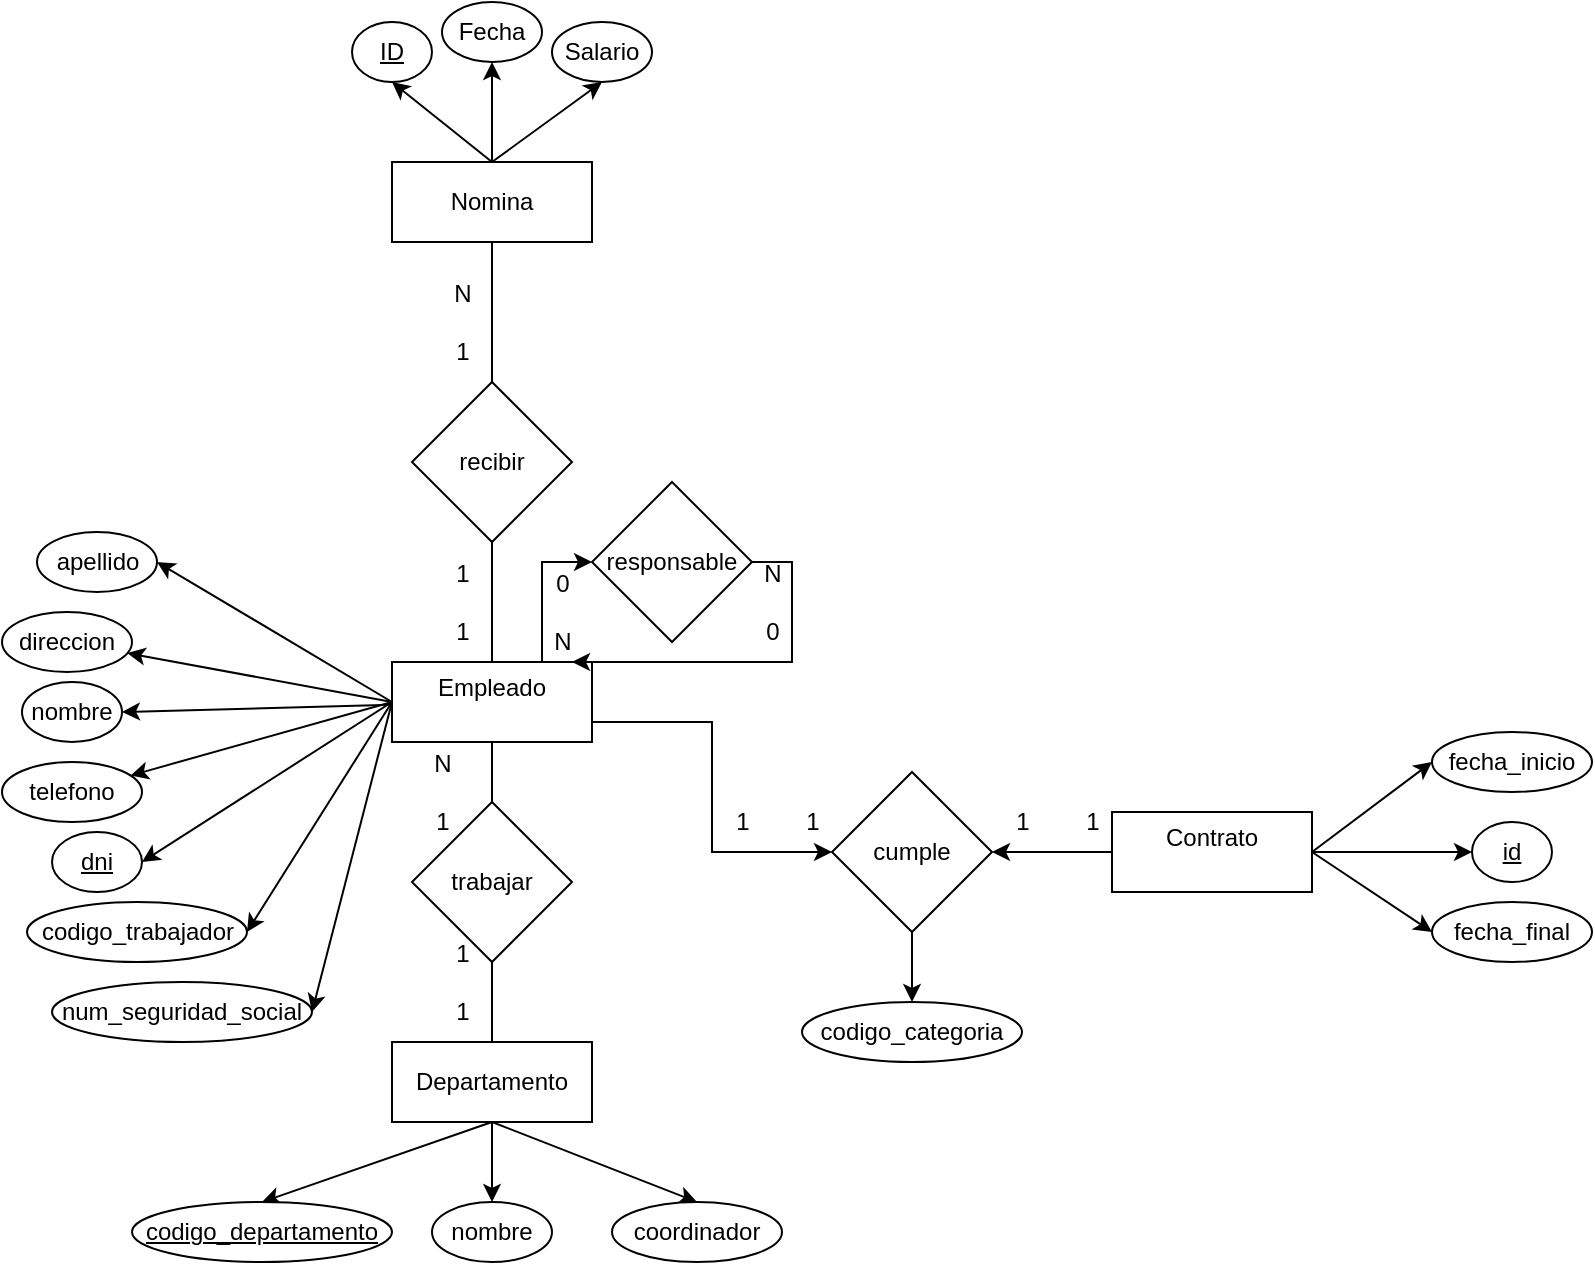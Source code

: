 <mxfile version="22.0.4" type="github">
  <diagram id="R2lEEEUBdFMjLlhIrx00" name="Page-1">
    <mxGraphModel dx="593" dy="650" grid="1" gridSize="10" guides="1" tooltips="1" connect="1" arrows="1" fold="1" page="1" pageScale="1" pageWidth="850" pageHeight="1100" math="0" shadow="0" extFonts="Permanent Marker^https://fonts.googleapis.com/css?family=Permanent+Marker">
      <root>
        <mxCell id="0" />
        <mxCell id="1" parent="0" />
        <mxCell id="3SikMaQqx24hYYzQRcf_-10" style="edgeStyle=orthogonalEdgeStyle;rounded=0;orthogonalLoop=1;jettySize=auto;html=1;exitX=0.75;exitY=0;exitDx=0;exitDy=0;entryX=0;entryY=0.5;entryDx=0;entryDy=0;" parent="1" source="3SikMaQqx24hYYzQRcf_-1" target="3SikMaQqx24hYYzQRcf_-9" edge="1">
          <mxGeometry relative="1" as="geometry" />
        </mxCell>
        <mxCell id="3SikMaQqx24hYYzQRcf_-19" style="edgeStyle=orthogonalEdgeStyle;rounded=0;orthogonalLoop=1;jettySize=auto;html=1;entryX=0.5;entryY=1;entryDx=0;entryDy=0;startArrow=none;startFill=0;endArrow=none;endFill=0;" parent="1" source="3SikMaQqx24hYYzQRcf_-1" target="3SikMaQqx24hYYzQRcf_-18" edge="1">
          <mxGeometry relative="1" as="geometry" />
        </mxCell>
        <mxCell id="9v373RIxAoX46_WUt1OM-5" style="rounded=0;orthogonalLoop=1;jettySize=auto;html=1;exitX=0;exitY=0.5;exitDx=0;exitDy=0;" parent="1" source="3SikMaQqx24hYYzQRcf_-1" target="3SikMaQqx24hYYzQRcf_-29" edge="1">
          <mxGeometry relative="1" as="geometry" />
        </mxCell>
        <mxCell id="9v373RIxAoX46_WUt1OM-6" style="rounded=0;orthogonalLoop=1;jettySize=auto;html=1;exitX=0;exitY=0.5;exitDx=0;exitDy=0;" parent="1" source="3SikMaQqx24hYYzQRcf_-1" target="3SikMaQqx24hYYzQRcf_-28" edge="1">
          <mxGeometry relative="1" as="geometry" />
        </mxCell>
        <mxCell id="9v373RIxAoX46_WUt1OM-7" style="rounded=0;orthogonalLoop=1;jettySize=auto;html=1;entryX=1;entryY=0.5;entryDx=0;entryDy=0;" parent="1" source="3SikMaQqx24hYYzQRcf_-1" target="3SikMaQqx24hYYzQRcf_-27" edge="1">
          <mxGeometry relative="1" as="geometry" />
        </mxCell>
        <mxCell id="9v373RIxAoX46_WUt1OM-8" style="edgeStyle=none;rounded=0;orthogonalLoop=1;jettySize=auto;html=1;entryX=1;entryY=0.5;entryDx=0;entryDy=0;exitX=0;exitY=0.5;exitDx=0;exitDy=0;" parent="1" source="3SikMaQqx24hYYzQRcf_-1" target="3SikMaQqx24hYYzQRcf_-23" edge="1">
          <mxGeometry relative="1" as="geometry" />
        </mxCell>
        <mxCell id="9v373RIxAoX46_WUt1OM-10" style="edgeStyle=none;rounded=0;orthogonalLoop=1;jettySize=auto;html=1;entryX=1;entryY=0.5;entryDx=0;entryDy=0;exitX=0;exitY=0.5;exitDx=0;exitDy=0;" parent="1" source="3SikMaQqx24hYYzQRcf_-1" target="3SikMaQqx24hYYzQRcf_-25" edge="1">
          <mxGeometry relative="1" as="geometry" />
        </mxCell>
        <mxCell id="9v373RIxAoX46_WUt1OM-11" style="edgeStyle=none;rounded=0;orthogonalLoop=1;jettySize=auto;html=1;entryX=1;entryY=0.5;entryDx=0;entryDy=0;exitX=0;exitY=0.5;exitDx=0;exitDy=0;" parent="1" source="3SikMaQqx24hYYzQRcf_-1" target="3SikMaQqx24hYYzQRcf_-24" edge="1">
          <mxGeometry relative="1" as="geometry" />
        </mxCell>
        <mxCell id="9v373RIxAoX46_WUt1OM-20" style="edgeStyle=orthogonalEdgeStyle;rounded=0;orthogonalLoop=1;jettySize=auto;html=1;exitX=1;exitY=0.75;exitDx=0;exitDy=0;entryX=0;entryY=0.5;entryDx=0;entryDy=0;" parent="1" source="3SikMaQqx24hYYzQRcf_-1" target="9v373RIxAoX46_WUt1OM-21" edge="1">
          <mxGeometry relative="1" as="geometry">
            <mxPoint x="570" y="530" as="targetPoint" />
            <mxPoint x="485" y="465" as="sourcePoint" />
          </mxGeometry>
        </mxCell>
        <mxCell id="a3Y02O8ZAeUI9-SKqBNn-1" style="rounded=0;orthogonalLoop=1;jettySize=auto;html=1;entryX=1;entryY=0.5;entryDx=0;entryDy=0;exitX=0;exitY=0.5;exitDx=0;exitDy=0;" edge="1" parent="1" source="3SikMaQqx24hYYzQRcf_-1" target="3SikMaQqx24hYYzQRcf_-26">
          <mxGeometry relative="1" as="geometry" />
        </mxCell>
        <mxCell id="3SikMaQqx24hYYzQRcf_-1" value="&#xa;Empleado&#xa;&#xa;" style="rounded=0;whiteSpace=wrap;html=1;" parent="1" vertex="1">
          <mxGeometry x="390" y="450" width="100" height="40" as="geometry" />
        </mxCell>
        <mxCell id="9v373RIxAoX46_WUt1OM-12" style="edgeStyle=none;rounded=0;orthogonalLoop=1;jettySize=auto;html=1;entryX=0.5;entryY=0;entryDx=0;entryDy=0;exitX=0.5;exitY=1;exitDx=0;exitDy=0;" parent="1" source="3SikMaQqx24hYYzQRcf_-2" target="3SikMaQqx24hYYzQRcf_-37" edge="1">
          <mxGeometry relative="1" as="geometry" />
        </mxCell>
        <mxCell id="9v373RIxAoX46_WUt1OM-13" style="edgeStyle=none;rounded=0;orthogonalLoop=1;jettySize=auto;html=1;entryX=0.5;entryY=0;entryDx=0;entryDy=0;exitX=0.5;exitY=1;exitDx=0;exitDy=0;" parent="1" source="3SikMaQqx24hYYzQRcf_-2" target="3SikMaQqx24hYYzQRcf_-38" edge="1">
          <mxGeometry relative="1" as="geometry" />
        </mxCell>
        <mxCell id="9v373RIxAoX46_WUt1OM-17" style="edgeStyle=none;rounded=0;orthogonalLoop=1;jettySize=auto;html=1;entryX=0.5;entryY=0;entryDx=0;entryDy=0;exitX=0.5;exitY=1;exitDx=0;exitDy=0;" parent="1" source="3SikMaQqx24hYYzQRcf_-2" target="9v373RIxAoX46_WUt1OM-16" edge="1">
          <mxGeometry relative="1" as="geometry" />
        </mxCell>
        <mxCell id="3SikMaQqx24hYYzQRcf_-2" value="Departamento" style="rounded=0;whiteSpace=wrap;html=1;" parent="1" vertex="1">
          <mxGeometry x="390" y="640" width="100" height="40" as="geometry" />
        </mxCell>
        <mxCell id="9v373RIxAoX46_WUt1OM-24" style="edgeStyle=none;rounded=0;orthogonalLoop=1;jettySize=auto;html=1;entryX=0;entryY=0.5;entryDx=0;entryDy=0;exitX=1;exitY=0.5;exitDx=0;exitDy=0;" parent="1" source="3SikMaQqx24hYYzQRcf_-3" target="3SikMaQqx24hYYzQRcf_-48" edge="1">
          <mxGeometry relative="1" as="geometry" />
        </mxCell>
        <mxCell id="9v373RIxAoX46_WUt1OM-25" style="edgeStyle=none;rounded=0;orthogonalLoop=1;jettySize=auto;html=1;entryX=0;entryY=0.5;entryDx=0;entryDy=0;exitX=1;exitY=0.5;exitDx=0;exitDy=0;" parent="1" source="3SikMaQqx24hYYzQRcf_-3" target="3SikMaQqx24hYYzQRcf_-50" edge="1">
          <mxGeometry relative="1" as="geometry" />
        </mxCell>
        <mxCell id="9v373RIxAoX46_WUt1OM-26" style="edgeStyle=none;rounded=0;orthogonalLoop=1;jettySize=auto;html=1;entryX=0;entryY=0.5;entryDx=0;entryDy=0;" parent="1" source="3SikMaQqx24hYYzQRcf_-3" target="3SikMaQqx24hYYzQRcf_-47" edge="1">
          <mxGeometry relative="1" as="geometry" />
        </mxCell>
        <mxCell id="3SikMaQqx24hYYzQRcf_-3" value="&lt;div&gt;Contrato&lt;/div&gt;&lt;div&gt;&lt;br&gt;&lt;/div&gt;" style="rounded=0;whiteSpace=wrap;html=1;" parent="1" vertex="1">
          <mxGeometry x="750" y="525" width="100" height="40" as="geometry" />
        </mxCell>
        <mxCell id="3SikMaQqx24hYYzQRcf_-20" style="edgeStyle=orthogonalEdgeStyle;rounded=0;orthogonalLoop=1;jettySize=auto;html=1;entryX=0.5;entryY=0;entryDx=0;entryDy=0;startArrow=none;startFill=0;endArrow=none;endFill=0;" parent="1" source="3SikMaQqx24hYYzQRcf_-5" target="3SikMaQqx24hYYzQRcf_-18" edge="1">
          <mxGeometry relative="1" as="geometry" />
        </mxCell>
        <mxCell id="3SikMaQqx24hYYzQRcf_-57" style="rounded=0;orthogonalLoop=1;jettySize=auto;html=1;exitX=0.5;exitY=0;exitDx=0;exitDy=0;entryX=0.5;entryY=1;entryDx=0;entryDy=0;" parent="1" source="3SikMaQqx24hYYzQRcf_-5" target="3SikMaQqx24hYYzQRcf_-54" edge="1">
          <mxGeometry relative="1" as="geometry" />
        </mxCell>
        <mxCell id="3SikMaQqx24hYYzQRcf_-58" style="rounded=0;orthogonalLoop=1;jettySize=auto;html=1;exitX=0.5;exitY=0;exitDx=0;exitDy=0;entryX=0.5;entryY=1;entryDx=0;entryDy=0;" parent="1" source="3SikMaQqx24hYYzQRcf_-5" target="3SikMaQqx24hYYzQRcf_-55" edge="1">
          <mxGeometry relative="1" as="geometry" />
        </mxCell>
        <mxCell id="3SikMaQqx24hYYzQRcf_-59" style="rounded=0;orthogonalLoop=1;jettySize=auto;html=1;exitX=0.5;exitY=0;exitDx=0;exitDy=0;entryX=0.5;entryY=1;entryDx=0;entryDy=0;" parent="1" source="3SikMaQqx24hYYzQRcf_-5" target="3SikMaQqx24hYYzQRcf_-56" edge="1">
          <mxGeometry relative="1" as="geometry" />
        </mxCell>
        <mxCell id="3SikMaQqx24hYYzQRcf_-5" value="Nomina" style="rounded=0;whiteSpace=wrap;html=1;" parent="1" vertex="1">
          <mxGeometry x="390" y="200" width="100" height="40" as="geometry" />
        </mxCell>
        <mxCell id="3SikMaQqx24hYYzQRcf_-21" style="edgeStyle=orthogonalEdgeStyle;rounded=0;orthogonalLoop=1;jettySize=auto;html=1;entryX=0.5;entryY=1;entryDx=0;entryDy=0;startArrow=none;startFill=0;endArrow=none;endFill=0;" parent="1" source="3SikMaQqx24hYYzQRcf_-6" target="3SikMaQqx24hYYzQRcf_-1" edge="1">
          <mxGeometry relative="1" as="geometry" />
        </mxCell>
        <mxCell id="3SikMaQqx24hYYzQRcf_-22" value="" style="edgeStyle=orthogonalEdgeStyle;rounded=0;orthogonalLoop=1;jettySize=auto;html=1;startArrow=none;startFill=0;endArrow=none;endFill=0;" parent="1" source="3SikMaQqx24hYYzQRcf_-6" target="3SikMaQqx24hYYzQRcf_-2" edge="1">
          <mxGeometry relative="1" as="geometry" />
        </mxCell>
        <mxCell id="3SikMaQqx24hYYzQRcf_-6" value="trabajar" style="rhombus;whiteSpace=wrap;html=1;" parent="1" vertex="1">
          <mxGeometry x="400" y="520" width="80" height="80" as="geometry" />
        </mxCell>
        <mxCell id="3SikMaQqx24hYYzQRcf_-11" style="edgeStyle=orthogonalEdgeStyle;rounded=0;orthogonalLoop=1;jettySize=auto;html=1;exitX=1;exitY=0.5;exitDx=0;exitDy=0;" parent="1" source="3SikMaQqx24hYYzQRcf_-9" edge="1">
          <mxGeometry relative="1" as="geometry">
            <mxPoint x="480" y="450" as="targetPoint" />
            <Array as="points">
              <mxPoint x="590" y="400" />
              <mxPoint x="590" y="450" />
              <mxPoint x="490" y="450" />
            </Array>
          </mxGeometry>
        </mxCell>
        <mxCell id="3SikMaQqx24hYYzQRcf_-9" value="responsable" style="rhombus;whiteSpace=wrap;html=1;" parent="1" vertex="1">
          <mxGeometry x="490" y="360" width="80" height="80" as="geometry" />
        </mxCell>
        <mxCell id="3SikMaQqx24hYYzQRcf_-18" value="recibir" style="rhombus;whiteSpace=wrap;html=1;" parent="1" vertex="1">
          <mxGeometry x="400" y="310" width="80" height="80" as="geometry" />
        </mxCell>
        <mxCell id="3SikMaQqx24hYYzQRcf_-23" value="dni" style="ellipse;whiteSpace=wrap;html=1;fontStyle=4" parent="1" vertex="1">
          <mxGeometry x="220" y="535" width="45" height="30" as="geometry" />
        </mxCell>
        <mxCell id="3SikMaQqx24hYYzQRcf_-24" value="num_seguridad_social" style="ellipse;whiteSpace=wrap;html=1;" parent="1" vertex="1">
          <mxGeometry x="220" y="610" width="130" height="30" as="geometry" />
        </mxCell>
        <mxCell id="3SikMaQqx24hYYzQRcf_-25" value="codigo_trabajador" style="ellipse;whiteSpace=wrap;html=1;" parent="1" vertex="1">
          <mxGeometry x="207.5" y="570" width="110" height="30" as="geometry" />
        </mxCell>
        <mxCell id="3SikMaQqx24hYYzQRcf_-26" value="apellido" style="ellipse;whiteSpace=wrap;html=1;" parent="1" vertex="1">
          <mxGeometry x="212.5" y="385" width="60" height="30" as="geometry" />
        </mxCell>
        <mxCell id="3SikMaQqx24hYYzQRcf_-27" value="nombre" style="ellipse;whiteSpace=wrap;html=1;" parent="1" vertex="1">
          <mxGeometry x="205" y="460" width="50" height="30" as="geometry" />
        </mxCell>
        <mxCell id="3SikMaQqx24hYYzQRcf_-28" value="telefono" style="ellipse;whiteSpace=wrap;html=1;" parent="1" vertex="1">
          <mxGeometry x="195" y="500" width="70" height="30" as="geometry" />
        </mxCell>
        <mxCell id="3SikMaQqx24hYYzQRcf_-29" value="&lt;div&gt;direccion&lt;/div&gt;" style="ellipse;whiteSpace=wrap;html=1;" parent="1" vertex="1">
          <mxGeometry x="195" y="425" width="65" height="30" as="geometry" />
        </mxCell>
        <mxCell id="3SikMaQqx24hYYzQRcf_-37" value="codigo_departamento" style="ellipse;whiteSpace=wrap;html=1;fontStyle=4" parent="1" vertex="1">
          <mxGeometry x="260" y="720" width="130" height="30" as="geometry" />
        </mxCell>
        <mxCell id="3SikMaQqx24hYYzQRcf_-38" value="nombre" style="ellipse;whiteSpace=wrap;html=1;" parent="1" vertex="1">
          <mxGeometry x="410" y="720" width="60" height="30" as="geometry" />
        </mxCell>
        <mxCell id="3SikMaQqx24hYYzQRcf_-47" value="id" style="ellipse;whiteSpace=wrap;html=1;fontStyle=4" parent="1" vertex="1">
          <mxGeometry x="930" y="530" width="40" height="30" as="geometry" />
        </mxCell>
        <mxCell id="3SikMaQqx24hYYzQRcf_-48" value="fecha_inicio" style="ellipse;whiteSpace=wrap;html=1;" parent="1" vertex="1">
          <mxGeometry x="910" y="485" width="80" height="30" as="geometry" />
        </mxCell>
        <mxCell id="3SikMaQqx24hYYzQRcf_-50" value="fecha_final" style="ellipse;whiteSpace=wrap;html=1;" parent="1" vertex="1">
          <mxGeometry x="910" y="570" width="80" height="30" as="geometry" />
        </mxCell>
        <mxCell id="3SikMaQqx24hYYzQRcf_-54" value="ID" style="ellipse;whiteSpace=wrap;html=1;fontStyle=4" parent="1" vertex="1">
          <mxGeometry x="370" y="130" width="40" height="30" as="geometry" />
        </mxCell>
        <mxCell id="3SikMaQqx24hYYzQRcf_-55" value="Fecha" style="ellipse;whiteSpace=wrap;html=1;" parent="1" vertex="1">
          <mxGeometry x="415" y="120" width="50" height="30" as="geometry" />
        </mxCell>
        <mxCell id="3SikMaQqx24hYYzQRcf_-56" value="Salario" style="ellipse;whiteSpace=wrap;html=1;" parent="1" vertex="1">
          <mxGeometry x="470" y="130" width="50" height="30" as="geometry" />
        </mxCell>
        <mxCell id="LTiDhhnSDu8J4aLcLkGw-2" value="1&lt;br&gt;&lt;br&gt;1" style="text;html=1;align=center;verticalAlign=middle;resizable=0;points=[];autosize=1;strokeColor=none;fillColor=none;" parent="1" vertex="1">
          <mxGeometry x="410" y="390" width="30" height="60" as="geometry" />
        </mxCell>
        <mxCell id="LTiDhhnSDu8J4aLcLkGw-3" value="N&lt;br&gt;&lt;br&gt;1" style="text;html=1;align=center;verticalAlign=middle;resizable=0;points=[];autosize=1;strokeColor=none;fillColor=none;" parent="1" vertex="1">
          <mxGeometry x="410" y="250" width="30" height="60" as="geometry" />
        </mxCell>
        <mxCell id="LTiDhhnSDu8J4aLcLkGw-5" value="N&lt;br&gt;&lt;br&gt;0" style="text;html=1;align=center;verticalAlign=middle;resizable=0;points=[];autosize=1;strokeColor=none;fillColor=none;" parent="1" vertex="1">
          <mxGeometry x="565" y="390" width="30" height="60" as="geometry" />
        </mxCell>
        <mxCell id="LTiDhhnSDu8J4aLcLkGw-7" value="1&lt;br&gt;&lt;br&gt;1" style="text;html=1;align=center;verticalAlign=middle;resizable=0;points=[];autosize=1;strokeColor=none;fillColor=none;" parent="1" vertex="1">
          <mxGeometry x="410" y="580" width="30" height="60" as="geometry" />
        </mxCell>
        <mxCell id="LTiDhhnSDu8J4aLcLkGw-8" value="N&lt;br&gt;&lt;br&gt;1" style="text;html=1;align=center;verticalAlign=middle;resizable=0;points=[];autosize=1;strokeColor=none;fillColor=none;" parent="1" vertex="1">
          <mxGeometry x="400" y="485" width="30" height="60" as="geometry" />
        </mxCell>
        <mxCell id="LTiDhhnSDu8J4aLcLkGw-14" value="codigo_categoria" style="ellipse;whiteSpace=wrap;html=1;fontStyle=0" parent="1" vertex="1">
          <mxGeometry x="595" y="620" width="110" height="30" as="geometry" />
        </mxCell>
        <mxCell id="9v373RIxAoX46_WUt1OM-15" value="0&lt;br&gt;&lt;br&gt;N" style="text;html=1;align=center;verticalAlign=middle;resizable=0;points=[];autosize=1;strokeColor=none;fillColor=none;" parent="1" vertex="1">
          <mxGeometry x="460" y="395" width="30" height="60" as="geometry" />
        </mxCell>
        <mxCell id="9v373RIxAoX46_WUt1OM-16" value="coordinador" style="ellipse;whiteSpace=wrap;html=1;" parent="1" vertex="1">
          <mxGeometry x="500" y="720" width="85" height="30" as="geometry" />
        </mxCell>
        <mxCell id="9v373RIxAoX46_WUt1OM-22" style="edgeStyle=none;rounded=0;orthogonalLoop=1;jettySize=auto;html=1;exitX=0;exitY=0.5;exitDx=0;exitDy=0;" parent="1" source="3SikMaQqx24hYYzQRcf_-3" target="9v373RIxAoX46_WUt1OM-21" edge="1">
          <mxGeometry relative="1" as="geometry" />
        </mxCell>
        <mxCell id="9v373RIxAoX46_WUt1OM-23" style="edgeStyle=none;rounded=0;orthogonalLoop=1;jettySize=auto;html=1;entryX=0.5;entryY=0;entryDx=0;entryDy=0;" parent="1" source="9v373RIxAoX46_WUt1OM-21" target="LTiDhhnSDu8J4aLcLkGw-14" edge="1">
          <mxGeometry relative="1" as="geometry" />
        </mxCell>
        <mxCell id="9v373RIxAoX46_WUt1OM-21" value="cumple" style="rhombus;whiteSpace=wrap;html=1;" parent="1" vertex="1">
          <mxGeometry x="610" y="505" width="80" height="80" as="geometry" />
        </mxCell>
        <mxCell id="9v373RIxAoX46_WUt1OM-27" value="1" style="text;html=1;align=center;verticalAlign=middle;resizable=0;points=[];autosize=1;strokeColor=none;fillColor=none;" parent="1" vertex="1">
          <mxGeometry x="725" y="515" width="30" height="30" as="geometry" />
        </mxCell>
        <mxCell id="9v373RIxAoX46_WUt1OM-28" value="1" style="text;html=1;align=center;verticalAlign=middle;resizable=0;points=[];autosize=1;strokeColor=none;fillColor=none;" parent="1" vertex="1">
          <mxGeometry x="690" y="515" width="30" height="30" as="geometry" />
        </mxCell>
        <mxCell id="9v373RIxAoX46_WUt1OM-29" value="1" style="text;html=1;align=center;verticalAlign=middle;resizable=0;points=[];autosize=1;strokeColor=none;fillColor=none;" parent="1" vertex="1">
          <mxGeometry x="550" y="515" width="30" height="30" as="geometry" />
        </mxCell>
        <mxCell id="9v373RIxAoX46_WUt1OM-30" value="1" style="text;html=1;align=center;verticalAlign=middle;resizable=0;points=[];autosize=1;strokeColor=none;fillColor=none;" parent="1" vertex="1">
          <mxGeometry x="585" y="515" width="30" height="30" as="geometry" />
        </mxCell>
      </root>
    </mxGraphModel>
  </diagram>
</mxfile>
